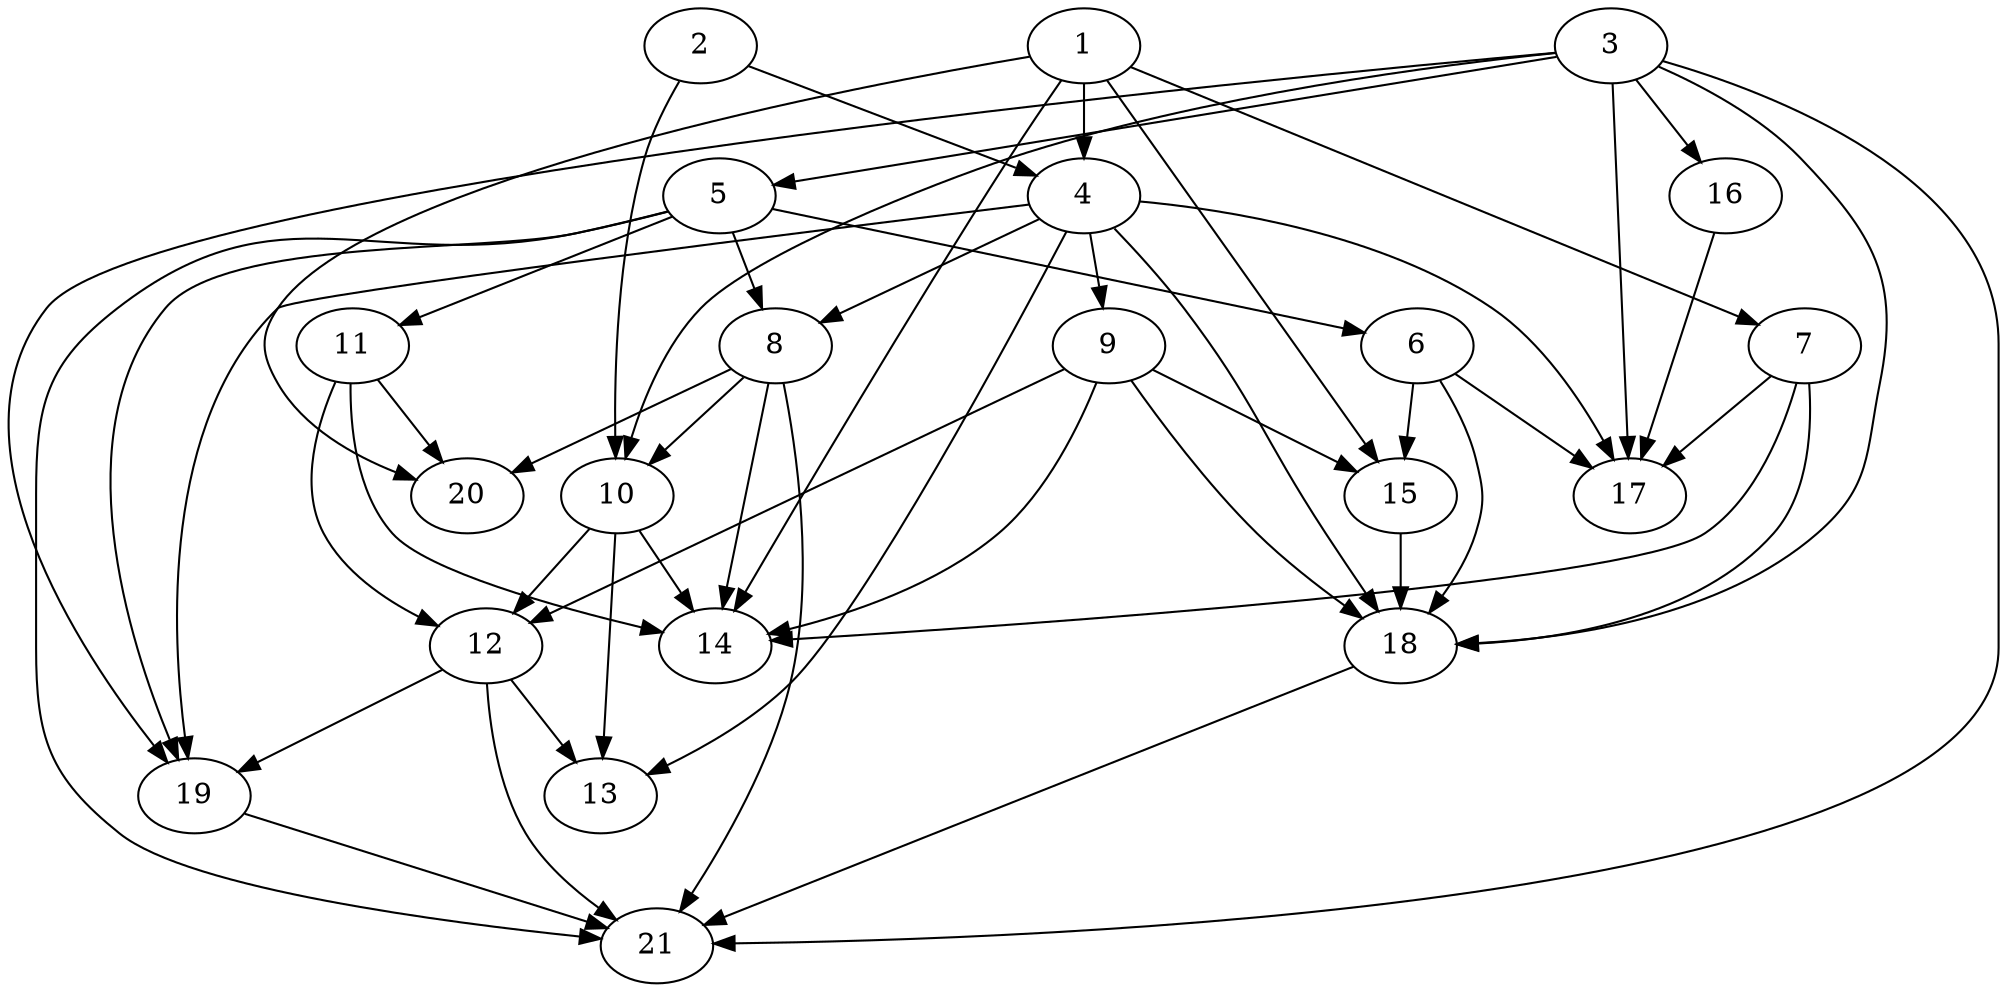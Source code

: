digraph "core_4p_gb_Random_Nodes_21_Density_2.48_CCR_0.99_WeightType_Random_schedule.gxl" {
	1	[Weight=9];
	2	[Weight=9];
	3	[Weight=18];
	4	[Weight=23];
	5	[Weight=5];
	6	[Weight=21];
	7	[Weight=21];
	8	[Weight=7];
	9	[Weight=21];
	10	[Weight=5];
	11	[Weight=18];
	12	[Weight=21];
	13	[Weight=21];
	14	[Weight=9];
	15	[Weight=5];
	16	[Weight=16];
	17	[Weight=9];
	18	[Weight=23];
	19	[Weight=5];
	20	[Weight=23];
	21	[Weight=16];
	1 -> 4	[Weight=4];
	1 -> 7	[Weight=10];
	1 -> 14	[Weight=6];
	1 -> 15	[Weight=3];
	1 -> 20	[Weight=2];
	2 -> 4	[Weight=6];
	2 -> 10	[Weight=5];
	3 -> 5	[Weight=6];
	3 -> 10	[Weight=3];
	3 -> 16	[Weight=2];
	3 -> 17	[Weight=5];
	3 -> 18	[Weight=8];
	3 -> 19	[Weight=3];
	3 -> 21	[Weight=6];
	4 -> 8	[Weight=8];
	4 -> 9	[Weight=3];
	4 -> 13	[Weight=2];
	4 -> 17	[Weight=7];
	4 -> 18	[Weight=9];
	4 -> 19	[Weight=2];
	5 -> 6	[Weight=6];
	5 -> 8	[Weight=4];
	5 -> 11	[Weight=2];
	5 -> 19	[Weight=9];
	5 -> 21	[Weight=3];
	6 -> 15	[Weight=5];
	6 -> 17	[Weight=10];
	6 -> 18	[Weight=10];
	7 -> 14	[Weight=8];
	7 -> 17	[Weight=8];
	7 -> 18	[Weight=3];
	8 -> 10	[Weight=4];
	8 -> 14	[Weight=5];
	8 -> 20	[Weight=4];
	8 -> 21	[Weight=7];
	9 -> 12	[Weight=6];
	9 -> 14	[Weight=6];
	9 -> 15	[Weight=4];
	9 -> 18	[Weight=3];
	10 -> 12	[Weight=8];
	10 -> 13	[Weight=10];
	10 -> 14	[Weight=9];
	11 -> 12	[Weight=9];
	11 -> 14	[Weight=10];
	11 -> 20	[Weight=8];
	12 -> 13	[Weight=3];
	12 -> 19	[Weight=3];
	12 -> 21	[Weight=9];
	15 -> 18	[Weight=6];
	16 -> 17	[Weight=5];
	18 -> 21	[Weight=10];
	19 -> 21	[Weight=5];
}
